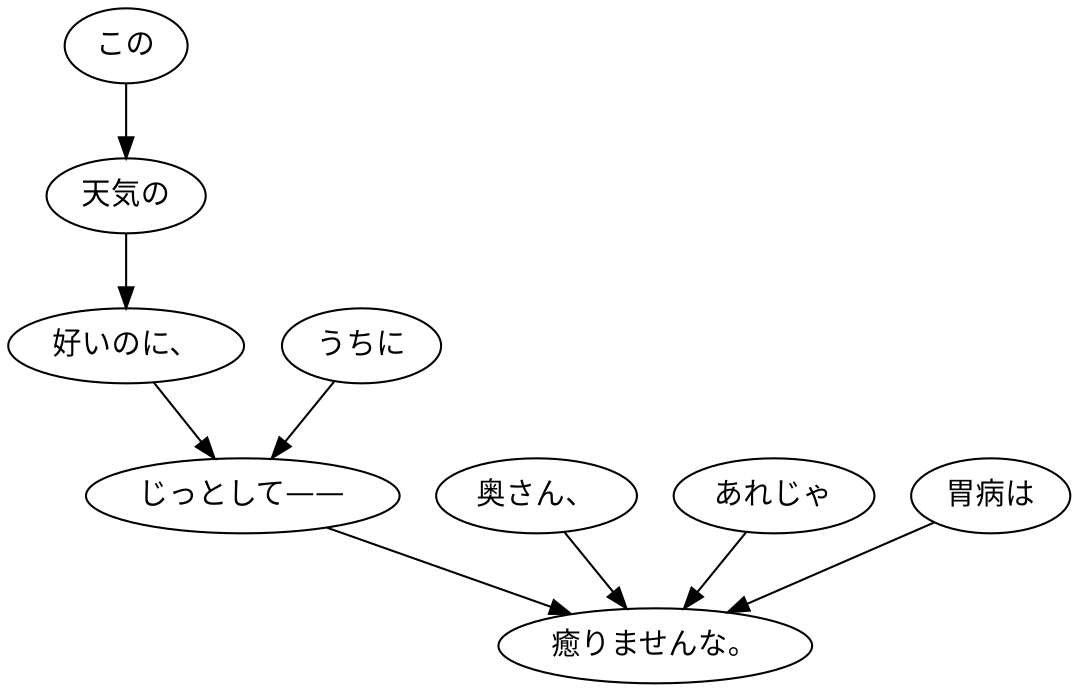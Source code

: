 digraph graph3037 {
	node0 [label="この"];
	node1 [label="天気の"];
	node2 [label="好いのに、"];
	node3 [label="うちに"];
	node4 [label="じっとして——"];
	node5 [label="奥さん、"];
	node6 [label="あれじゃ"];
	node7 [label="胃病は"];
	node8 [label="癒りませんな。"];
	node0 -> node1;
	node1 -> node2;
	node2 -> node4;
	node3 -> node4;
	node4 -> node8;
	node5 -> node8;
	node6 -> node8;
	node7 -> node8;
}
